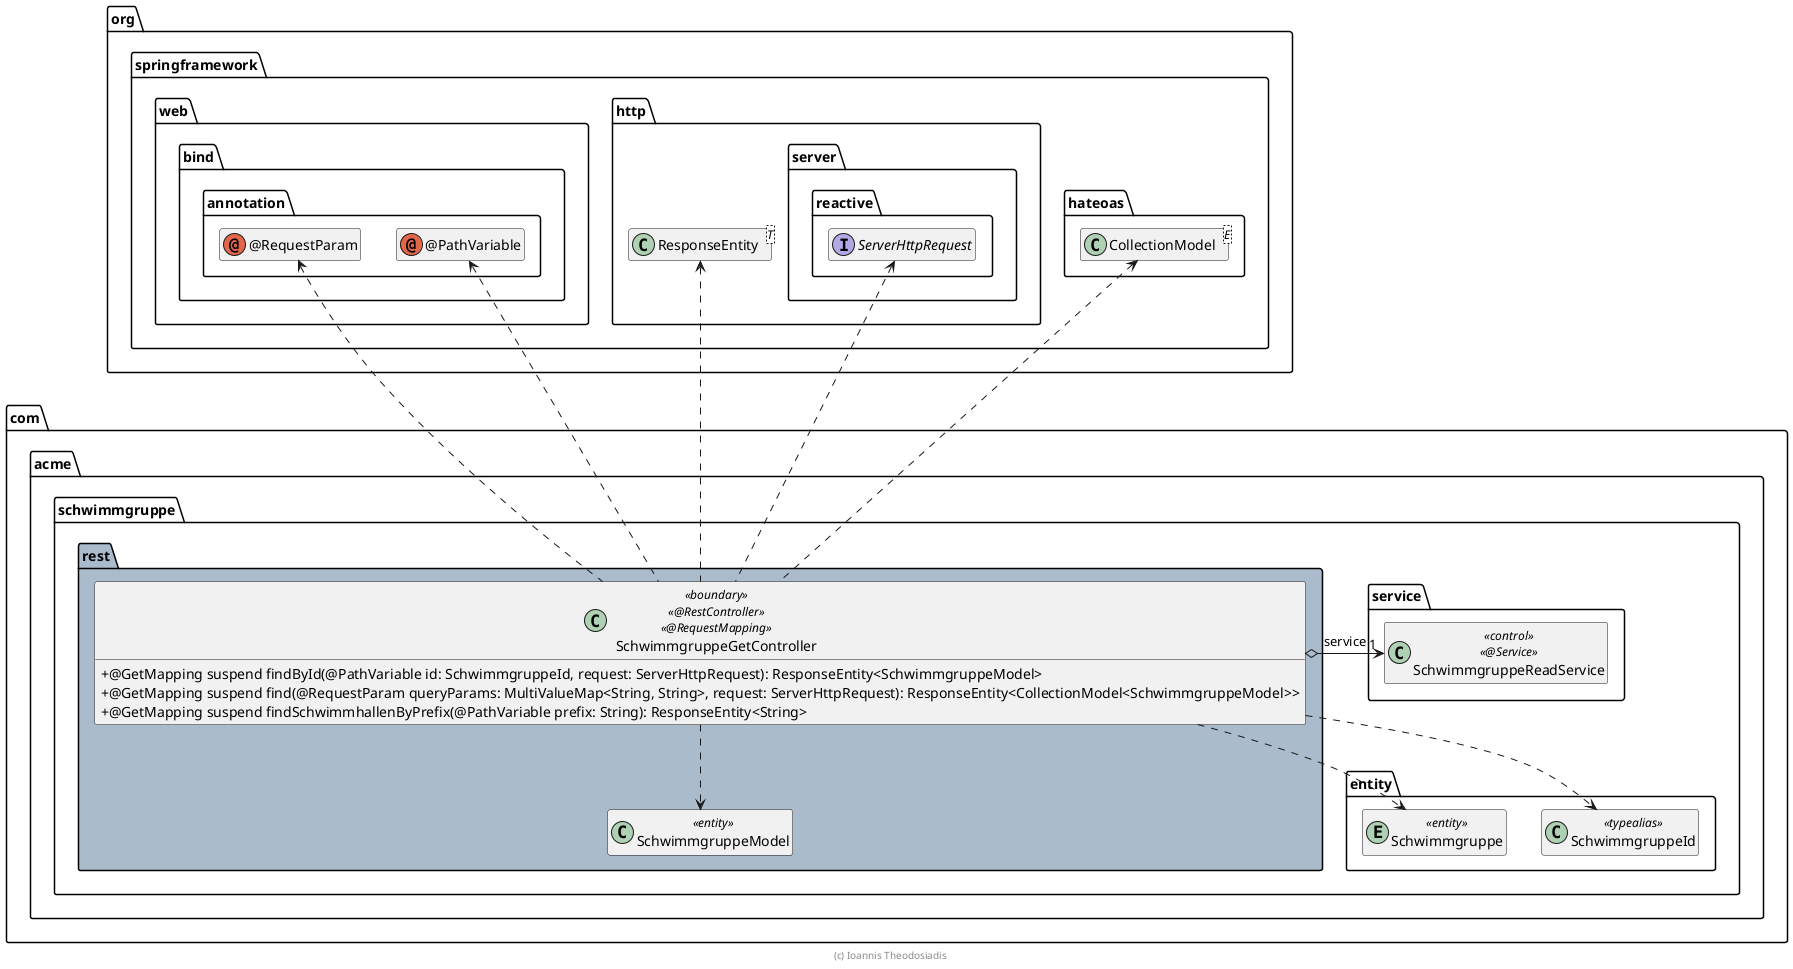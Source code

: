 @startuml SchwimmgruppeGetController
skinparam classAttributeIconSize 0

package org.springframework {
    package web.bind.annotation {
        annotation "@PathVariable" as PathVariable
        annotation "@RequestParam" as RequestParam
    }

    package http {
        class ResponseEntity<T>
        package server.reactive {
            interface ServerHttpRequest
        }
    }
    package hateoas {
        class CollectionModel<E>
    }
}

package com.acme.schwimmgruppe {
    package entity {
        entity Schwimmgruppe << entity >>
        class SchwimmgruppeId << typealias >>
    }

    package service {
        class SchwimmgruppeReadService << control >> << @Service >>
    }

    package rest #ABC {
        class SchwimmgruppeModel <<entity>>

        class SchwimmgruppeGetController << boundary >> << @RestController >> << @RequestMapping >> {
            + @GetMapping suspend findById(@PathVariable id: SchwimmgruppeId, request: ServerHttpRequest): ResponseEntity<SchwimmgruppeModel>
            + @GetMapping suspend find(@RequestParam queryParams: MultiValueMap<String, String>, request: ServerHttpRequest): ResponseEntity<CollectionModel<SchwimmgruppeModel>>
            + @GetMapping suspend findSchwimmhallenByPrefix(@PathVariable prefix: String): ResponseEntity<String>
        }

        SchwimmgruppeGetController o-right-> "1" SchwimmgruppeReadService : service
        SchwimmgruppeGetController ..> SchwimmgruppeModel
        SchwimmgruppeGetController ..> Schwimmgruppe
        SchwimmgruppeGetController ..> SchwimmgruppeId

        SchwimmgruppeGetController .up.> CollectionModel
        SchwimmgruppeGetController .up.> ServerHttpRequest
        SchwimmgruppeGetController .up.> ResponseEntity

        SchwimmgruppeGetController .up.> PathVariable
        SchwimmgruppeGetController .up.> RequestParam
    }
}

hide empty members

footer (c) Ioannis Theodosiadis

@enduml
